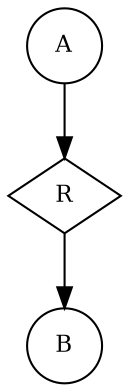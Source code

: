 ##Command to produce the pic: `neato -Tpng thisfile > thisfile.png`

digraph BiVeSexport {
	graph [overlap=false];
	edge [len=1.3];
	node [fontsize=11];
	s2[label="B",shape=circle];
	s1[label="A",shape=circle];
	r1[label="R",shape=diamond];
	subgraph clusterc1 {
		label = "Default Compartment";
		color=lightgrey;
	}
	s1->r1;
	r1->s2;
}
